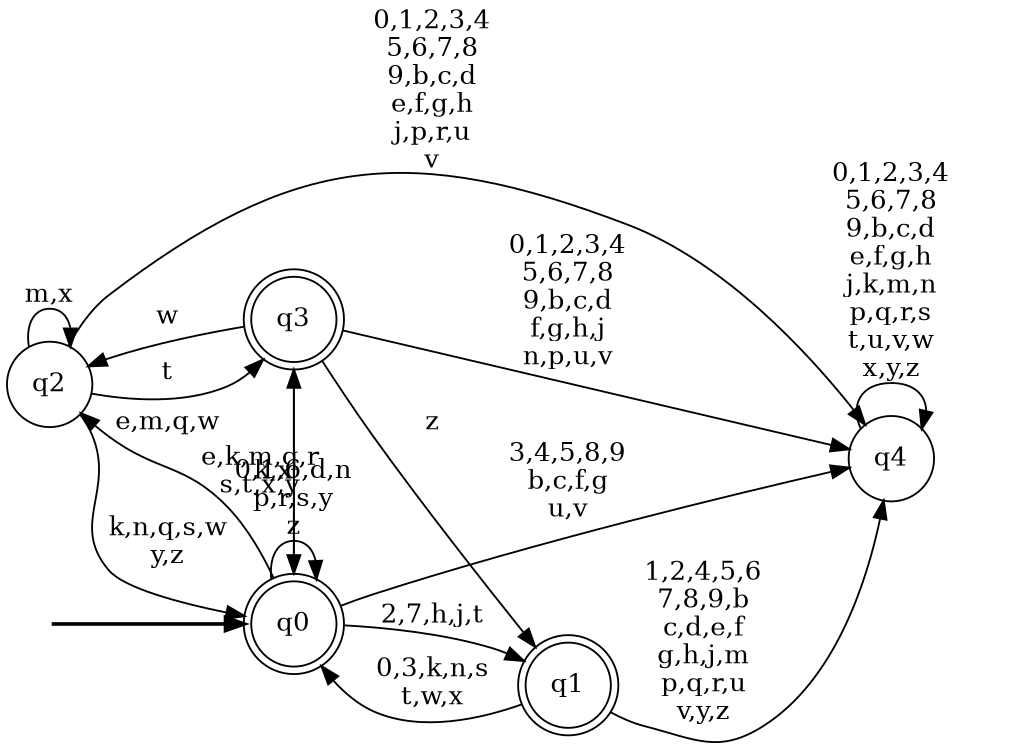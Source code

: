 digraph BlueStar {
__start0 [style = invis, shape = none, label = "", width = 0, height = 0];

rankdir=LR;
size="8,5";

s0 [style="rounded,filled", color="black", fillcolor="white" shape="doublecircle", label="q0"];
s1 [style="rounded,filled", color="black", fillcolor="white" shape="doublecircle", label="q1"];
s2 [style="filled", color="black", fillcolor="white" shape="circle", label="q2"];
s3 [style="rounded,filled", color="black", fillcolor="white" shape="doublecircle", label="q3"];
s4 [style="filled", color="black", fillcolor="white" shape="circle", label="q4"];
subgraph cluster_main { 
	graph [pad=".75", ranksep="0.15", nodesep="0.15"];
	 style=invis; 
	__start0 -> s0 [penwidth=2];
}
s0 -> s0 [label="0,1,6,d,n\np,r,s,y\nz"];
s0 -> s1 [label="2,7,h,j,t"];
s0 -> s2 [label="e,m,q,w"];
s0 -> s3 [label="k,x"];
s0 -> s4 [label="3,4,5,8,9\nb,c,f,g\nu,v"];
s1 -> s0 [label="0,3,k,n,s\nt,w,x"];
s1 -> s4 [label="1,2,4,5,6\n7,8,9,b\nc,d,e,f\ng,h,j,m\np,q,r,u\nv,y,z"];
s2 -> s0 [label="k,n,q,s,w\ny,z"];
s2 -> s2 [label="m,x"];
s2 -> s3 [label="t"];
s2 -> s4 [label="0,1,2,3,4\n5,6,7,8\n9,b,c,d\ne,f,g,h\nj,p,r,u\nv"];
s3 -> s0 [label="e,k,m,q,r\ns,t,x,y"];
s3 -> s1 [label="z"];
s3 -> s2 [label="w"];
s3 -> s4 [label="0,1,2,3,4\n5,6,7,8\n9,b,c,d\nf,g,h,j\nn,p,u,v"];
s4 -> s4 [label="0,1,2,3,4\n5,6,7,8\n9,b,c,d\ne,f,g,h\nj,k,m,n\np,q,r,s\nt,u,v,w\nx,y,z"];

}